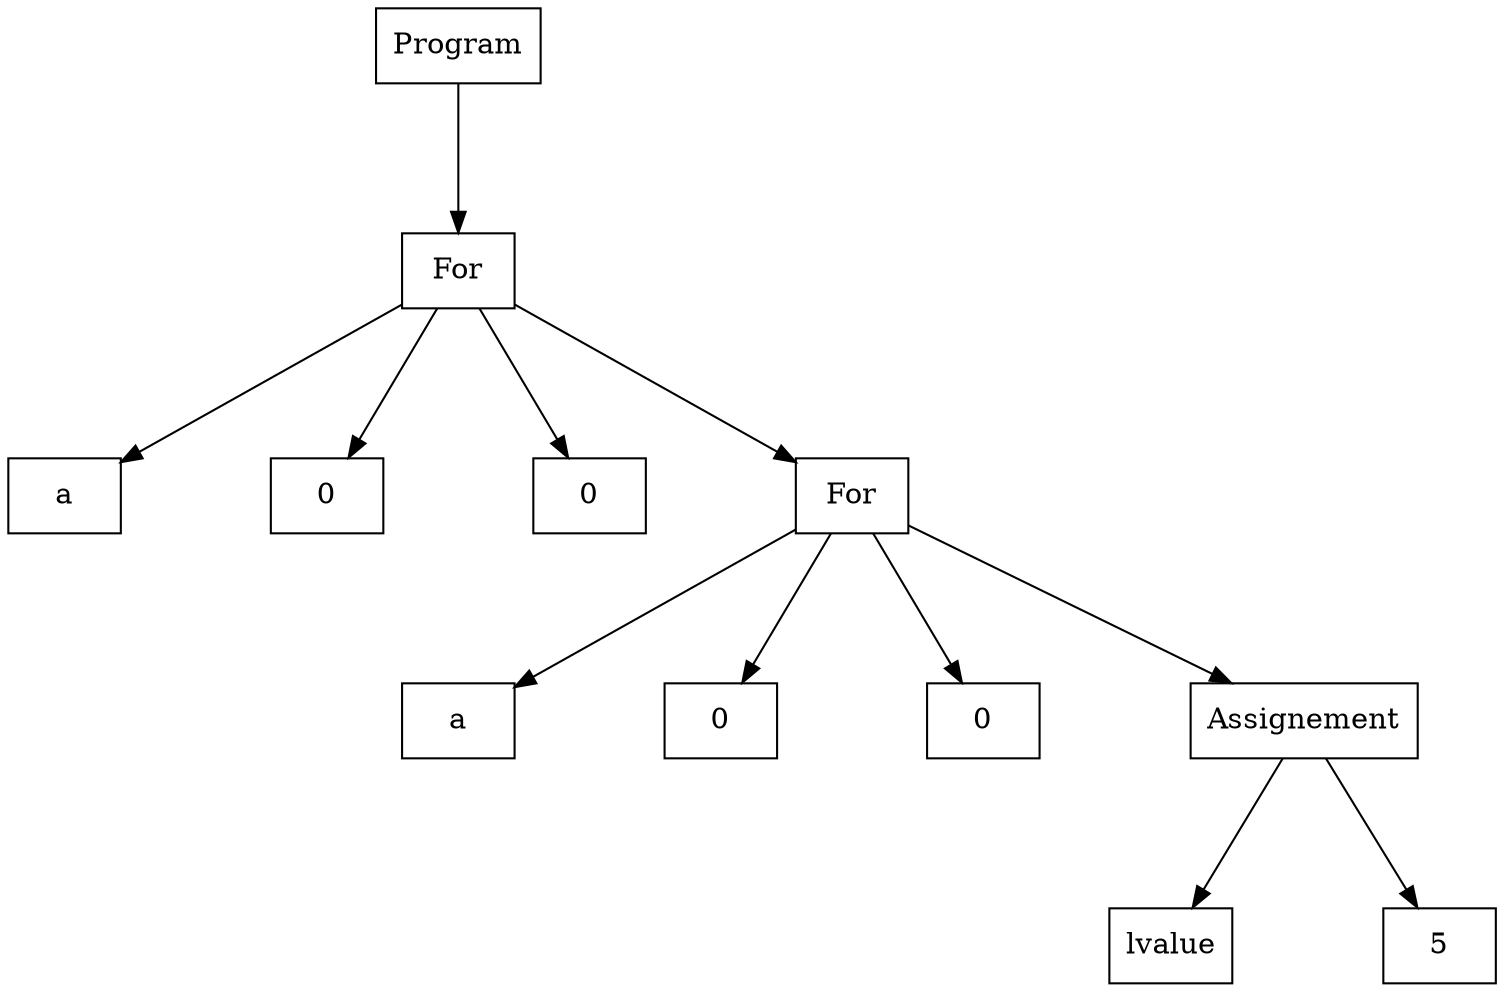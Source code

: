 digraph "ast"{

	nodesep=1;
	ranksep=1;

	N2 [label="a", shape="box"];
	N3 [label="0", shape="box"];
	N4 [label="0", shape="box"];
	N6 [label="a", shape="box"];
	N7 [label="0", shape="box"];
	N8 [label="0", shape="box"];
	N9 [label="Assignement", shape="box"];
	N10 [label="lvalue", shape="box"];
	N11 [label="5", shape="box"];
	N5 [label="For", shape="box"];
	N1 [label="For", shape="box"];
	N0 [label="Program", shape="box"];

	N9 -> N10; 
	N9 -> N11; 
	N5 -> N6; 
	N5 -> N7; 
	N5 -> N8; 
	N5 -> N9; 
	N1 -> N2; 
	N1 -> N3; 
	N1 -> N4; 
	N1 -> N5; 
	N0 -> N1; 
}
